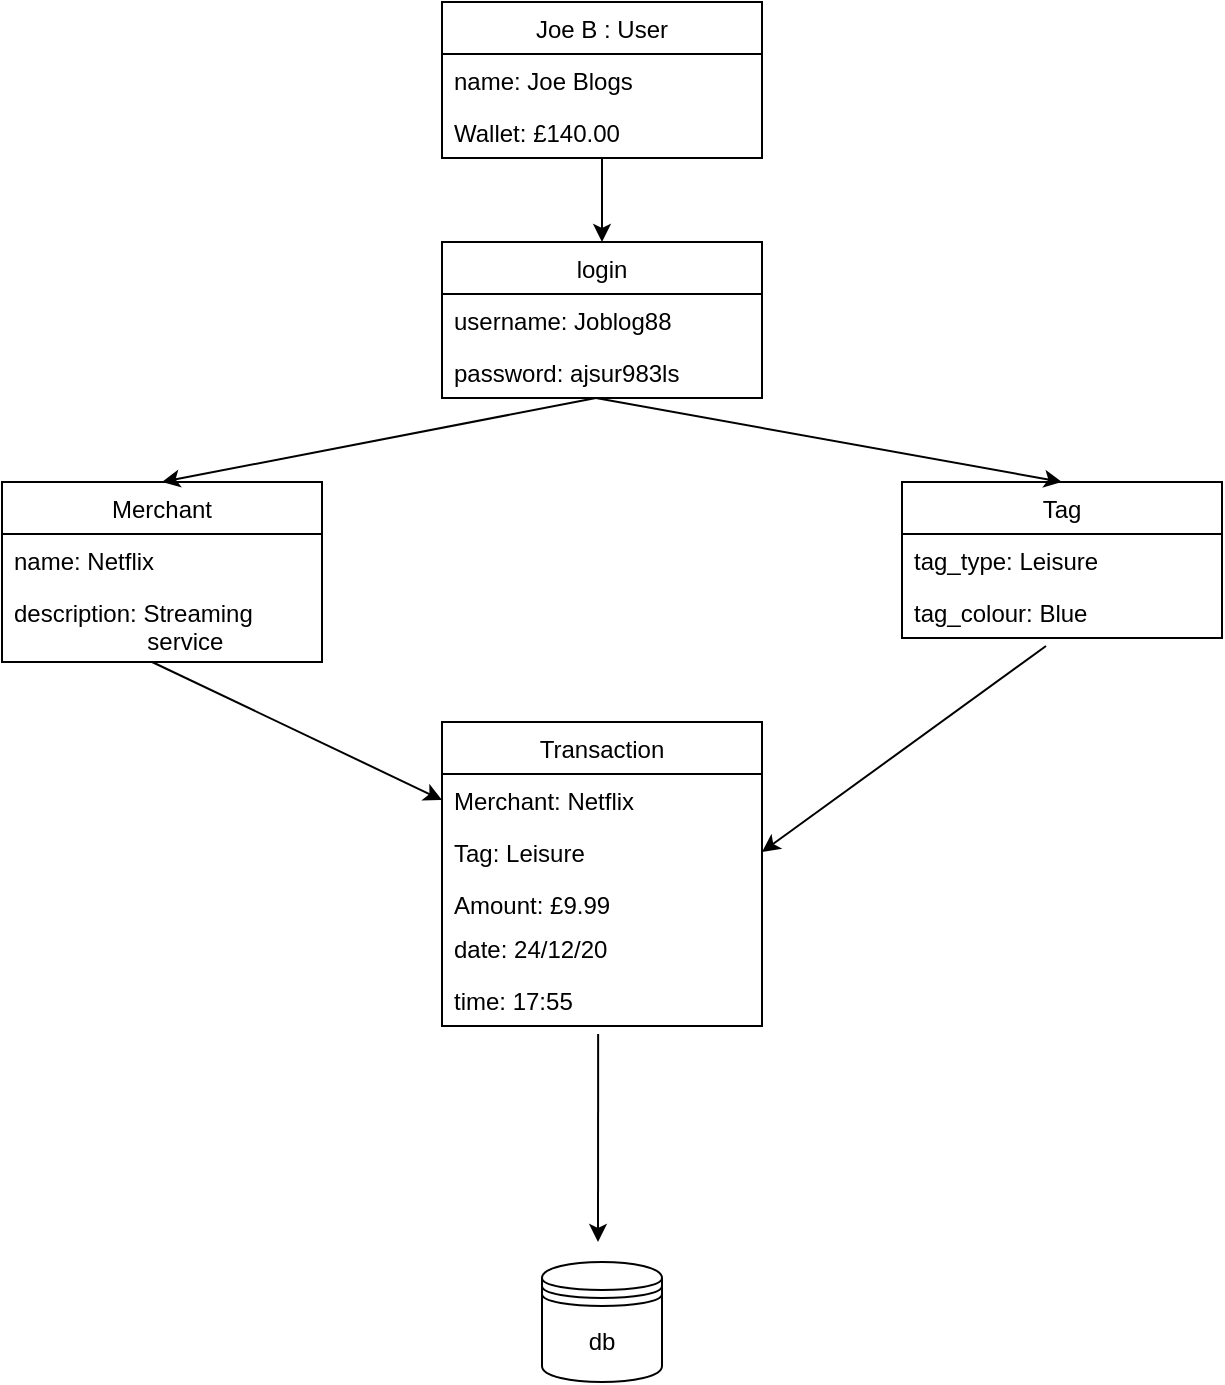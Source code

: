 <mxfile version="13.10.4" type="device"><diagram id="evuok2W7wf8AIPPYHOWi" name="Page-1"><mxGraphModel dx="946" dy="613" grid="1" gridSize="10" guides="1" tooltips="1" connect="1" arrows="1" fold="1" page="1" pageScale="1" pageWidth="827" pageHeight="1169" math="0" shadow="0"><root><mxCell id="0"/><mxCell id="1" parent="0"/><mxCell id="hWUyx7mOmxbyIscF-pTQ-1" value="login" style="swimlane;fontStyle=0;childLayout=stackLayout;horizontal=1;startSize=26;fillColor=none;horizontalStack=0;resizeParent=1;resizeParentMax=0;resizeLast=0;collapsible=1;marginBottom=0;" vertex="1" parent="1"><mxGeometry x="320" y="160" width="160" height="78" as="geometry"/></mxCell><mxCell id="hWUyx7mOmxbyIscF-pTQ-2" value="username: Joblog88" style="text;strokeColor=none;fillColor=none;align=left;verticalAlign=top;spacingLeft=4;spacingRight=4;overflow=hidden;rotatable=0;points=[[0,0.5],[1,0.5]];portConstraint=eastwest;" vertex="1" parent="hWUyx7mOmxbyIscF-pTQ-1"><mxGeometry y="26" width="160" height="26" as="geometry"/></mxCell><mxCell id="hWUyx7mOmxbyIscF-pTQ-4" value="password: ajsur983ls" style="text;strokeColor=none;fillColor=none;align=left;verticalAlign=top;spacingLeft=4;spacingRight=4;overflow=hidden;rotatable=0;points=[[0,0.5],[1,0.5]];portConstraint=eastwest;" vertex="1" parent="hWUyx7mOmxbyIscF-pTQ-1"><mxGeometry y="52" width="160" height="26" as="geometry"/></mxCell><mxCell id="hWUyx7mOmxbyIscF-pTQ-5" value="Transaction" style="swimlane;fontStyle=0;childLayout=stackLayout;horizontal=1;startSize=26;fillColor=none;horizontalStack=0;resizeParent=1;resizeParentMax=0;resizeLast=0;collapsible=1;marginBottom=0;" vertex="1" parent="1"><mxGeometry x="320" y="400" width="160" height="152" as="geometry"><mxRectangle x="320" y="400" width="90" height="26" as="alternateBounds"/></mxGeometry></mxCell><mxCell id="hWUyx7mOmxbyIscF-pTQ-6" value="Merchant: Netflix" style="text;strokeColor=none;fillColor=none;align=left;verticalAlign=top;spacingLeft=4;spacingRight=4;overflow=hidden;rotatable=0;points=[[0,0.5],[1,0.5]];portConstraint=eastwest;" vertex="1" parent="hWUyx7mOmxbyIscF-pTQ-5"><mxGeometry y="26" width="160" height="26" as="geometry"/></mxCell><mxCell id="hWUyx7mOmxbyIscF-pTQ-7" value="Tag: Leisure" style="text;strokeColor=none;fillColor=none;align=left;verticalAlign=top;spacingLeft=4;spacingRight=4;overflow=hidden;rotatable=0;points=[[0,0.5],[1,0.5]];portConstraint=eastwest;" vertex="1" parent="hWUyx7mOmxbyIscF-pTQ-5"><mxGeometry y="52" width="160" height="26" as="geometry"/></mxCell><mxCell id="hWUyx7mOmxbyIscF-pTQ-8" value="Amount: £9.99" style="text;strokeColor=none;fillColor=none;align=left;verticalAlign=top;spacingLeft=4;spacingRight=4;overflow=hidden;rotatable=0;points=[[0,0.5],[1,0.5]];portConstraint=eastwest;" vertex="1" parent="hWUyx7mOmxbyIscF-pTQ-5"><mxGeometry y="78" width="160" height="22" as="geometry"/></mxCell><mxCell id="hWUyx7mOmxbyIscF-pTQ-28" value="date: 24/12/20" style="text;strokeColor=none;fillColor=none;align=left;verticalAlign=top;spacingLeft=4;spacingRight=4;overflow=hidden;rotatable=0;points=[[0,0.5],[1,0.5]];portConstraint=eastwest;" vertex="1" parent="hWUyx7mOmxbyIscF-pTQ-5"><mxGeometry y="100" width="160" height="26" as="geometry"/></mxCell><mxCell id="hWUyx7mOmxbyIscF-pTQ-29" value="time: 17:55" style="text;strokeColor=none;fillColor=none;align=left;verticalAlign=top;spacingLeft=4;spacingRight=4;overflow=hidden;rotatable=0;points=[[0,0.5],[1,0.5]];portConstraint=eastwest;" vertex="1" parent="hWUyx7mOmxbyIscF-pTQ-5"><mxGeometry y="126" width="160" height="26" as="geometry"/></mxCell><mxCell id="hWUyx7mOmxbyIscF-pTQ-9" value="Tag" style="swimlane;fontStyle=0;childLayout=stackLayout;horizontal=1;startSize=26;fillColor=none;horizontalStack=0;resizeParent=1;resizeParentMax=0;resizeLast=0;collapsible=1;marginBottom=0;" vertex="1" parent="1"><mxGeometry x="550" y="280" width="160" height="78" as="geometry"/></mxCell><mxCell id="hWUyx7mOmxbyIscF-pTQ-10" value="tag_type: Leisure" style="text;strokeColor=none;fillColor=none;align=left;verticalAlign=top;spacingLeft=4;spacingRight=4;overflow=hidden;rotatable=0;points=[[0,0.5],[1,0.5]];portConstraint=eastwest;" vertex="1" parent="hWUyx7mOmxbyIscF-pTQ-9"><mxGeometry y="26" width="160" height="26" as="geometry"/></mxCell><mxCell id="hWUyx7mOmxbyIscF-pTQ-11" value="tag_colour: Blue" style="text;strokeColor=none;fillColor=none;align=left;verticalAlign=top;spacingLeft=4;spacingRight=4;overflow=hidden;rotatable=0;points=[[0,0.5],[1,0.5]];portConstraint=eastwest;" vertex="1" parent="hWUyx7mOmxbyIscF-pTQ-9"><mxGeometry y="52" width="160" height="26" as="geometry"/></mxCell><mxCell id="hWUyx7mOmxbyIscF-pTQ-13" value="Merchant" style="swimlane;fontStyle=0;childLayout=stackLayout;horizontal=1;startSize=26;fillColor=none;horizontalStack=0;resizeParent=1;resizeParentMax=0;resizeLast=0;collapsible=1;marginBottom=0;" vertex="1" parent="1"><mxGeometry x="100" y="280" width="160" height="90" as="geometry"/></mxCell><mxCell id="hWUyx7mOmxbyIscF-pTQ-14" value="name: Netflix" style="text;strokeColor=none;fillColor=none;align=left;verticalAlign=top;spacingLeft=4;spacingRight=4;overflow=hidden;rotatable=0;points=[[0,0.5],[1,0.5]];portConstraint=eastwest;" vertex="1" parent="hWUyx7mOmxbyIscF-pTQ-13"><mxGeometry y="26" width="160" height="26" as="geometry"/></mxCell><mxCell id="hWUyx7mOmxbyIscF-pTQ-15" value="description: Streaming&#10;                    service" style="text;strokeColor=none;fillColor=none;align=left;verticalAlign=top;spacingLeft=4;spacingRight=4;overflow=hidden;rotatable=0;points=[[0,0.5],[1,0.5]];portConstraint=eastwest;" vertex="1" parent="hWUyx7mOmxbyIscF-pTQ-13"><mxGeometry y="52" width="160" height="38" as="geometry"/></mxCell><mxCell id="hWUyx7mOmxbyIscF-pTQ-17" value="" style="endArrow=classic;html=1;entryX=0.5;entryY=0;entryDx=0;entryDy=0;exitX=0.481;exitY=1;exitDx=0;exitDy=0;exitPerimeter=0;" edge="1" parent="1" source="hWUyx7mOmxbyIscF-pTQ-4" target="hWUyx7mOmxbyIscF-pTQ-13"><mxGeometry width="50" height="50" relative="1" as="geometry"><mxPoint x="400" y="100" as="sourcePoint"/><mxPoint x="440" y="260" as="targetPoint"/></mxGeometry></mxCell><mxCell id="hWUyx7mOmxbyIscF-pTQ-18" value="" style="endArrow=classic;html=1;entryX=0.5;entryY=0;entryDx=0;entryDy=0;exitX=0.481;exitY=1;exitDx=0;exitDy=0;exitPerimeter=0;" edge="1" parent="1" source="hWUyx7mOmxbyIscF-pTQ-4" target="hWUyx7mOmxbyIscF-pTQ-9"><mxGeometry width="50" height="50" relative="1" as="geometry"><mxPoint x="390" y="240" as="sourcePoint"/><mxPoint x="440" y="260" as="targetPoint"/></mxGeometry></mxCell><mxCell id="hWUyx7mOmxbyIscF-pTQ-24" value="Joe B : User" style="swimlane;fontStyle=0;childLayout=stackLayout;horizontal=1;startSize=26;fillColor=none;horizontalStack=0;resizeParent=1;resizeParentMax=0;resizeLast=0;collapsible=1;marginBottom=0;" vertex="1" parent="1"><mxGeometry x="320" y="40" width="160" height="78" as="geometry"/></mxCell><mxCell id="hWUyx7mOmxbyIscF-pTQ-25" value="name: Joe Blogs " style="text;strokeColor=none;fillColor=none;align=left;verticalAlign=top;spacingLeft=4;spacingRight=4;overflow=hidden;rotatable=0;points=[[0,0.5],[1,0.5]];portConstraint=eastwest;" vertex="1" parent="hWUyx7mOmxbyIscF-pTQ-24"><mxGeometry y="26" width="160" height="26" as="geometry"/></mxCell><mxCell id="hWUyx7mOmxbyIscF-pTQ-26" value="Wallet: £140.00" style="text;strokeColor=none;fillColor=none;align=left;verticalAlign=top;spacingLeft=4;spacingRight=4;overflow=hidden;rotatable=0;points=[[0,0.5],[1,0.5]];portConstraint=eastwest;" vertex="1" parent="hWUyx7mOmxbyIscF-pTQ-24"><mxGeometry y="52" width="160" height="26" as="geometry"/></mxCell><mxCell id="hWUyx7mOmxbyIscF-pTQ-27" value="" style="endArrow=classic;html=1;entryX=0.5;entryY=0;entryDx=0;entryDy=0;" edge="1" parent="1" target="hWUyx7mOmxbyIscF-pTQ-1"><mxGeometry width="50" height="50" relative="1" as="geometry"><mxPoint x="400" y="118" as="sourcePoint"/><mxPoint x="440" y="290" as="targetPoint"/></mxGeometry></mxCell><mxCell id="hWUyx7mOmxbyIscF-pTQ-30" value="" style="endArrow=classic;html=1;exitX=0.469;exitY=1;exitDx=0;exitDy=0;exitPerimeter=0;entryX=0;entryY=0.5;entryDx=0;entryDy=0;" edge="1" parent="1" source="hWUyx7mOmxbyIscF-pTQ-15" target="hWUyx7mOmxbyIscF-pTQ-6"><mxGeometry width="50" height="50" relative="1" as="geometry"><mxPoint x="390" y="440" as="sourcePoint"/><mxPoint x="440" y="390" as="targetPoint"/></mxGeometry></mxCell><mxCell id="hWUyx7mOmxbyIscF-pTQ-31" value="" style="endArrow=classic;html=1;exitX=0.45;exitY=1.154;exitDx=0;exitDy=0;exitPerimeter=0;entryX=1;entryY=0.5;entryDx=0;entryDy=0;" edge="1" parent="1" source="hWUyx7mOmxbyIscF-pTQ-11" target="hWUyx7mOmxbyIscF-pTQ-7"><mxGeometry width="50" height="50" relative="1" as="geometry"><mxPoint x="390" y="440" as="sourcePoint"/><mxPoint x="440" y="390" as="targetPoint"/></mxGeometry></mxCell><mxCell id="hWUyx7mOmxbyIscF-pTQ-32" value="db" style="shape=datastore;whiteSpace=wrap;html=1;" vertex="1" parent="1"><mxGeometry x="370" y="670" width="60" height="60" as="geometry"/></mxCell><mxCell id="hWUyx7mOmxbyIscF-pTQ-33" value="" style="endArrow=classic;html=1;exitX=0.488;exitY=1.154;exitDx=0;exitDy=0;exitPerimeter=0;" edge="1" parent="1" source="hWUyx7mOmxbyIscF-pTQ-29"><mxGeometry width="50" height="50" relative="1" as="geometry"><mxPoint x="390" y="490" as="sourcePoint"/><mxPoint x="398" y="660" as="targetPoint"/></mxGeometry></mxCell></root></mxGraphModel></diagram></mxfile>